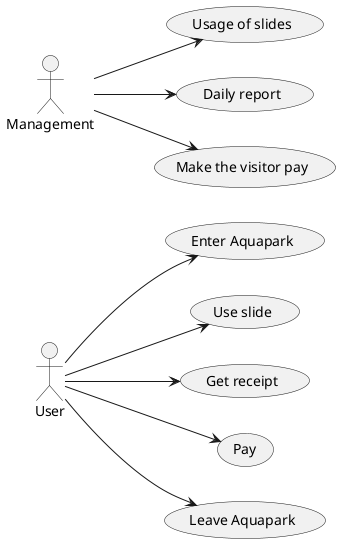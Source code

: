 @startuml
left to right direction
actor :User: as User
actor :Management: as Management

usecase "Enter Aquapark" as UC1
usecase "Use slide" as UC2
usecase "Get receipt" as UC3
usecase "Pay" as UC4
usecase "Leave Aquapark" as UC5
usecase "Usage of slides" as UC6
usecase "Daily report" as UC7
usecase "Make the visitor pay" as UC8


User --> UC1
User --> UC2
User --> UC3
User --> UC4
User --> UC5

Management --> UC6
Management --> UC7
Management --> UC8
@enduml
